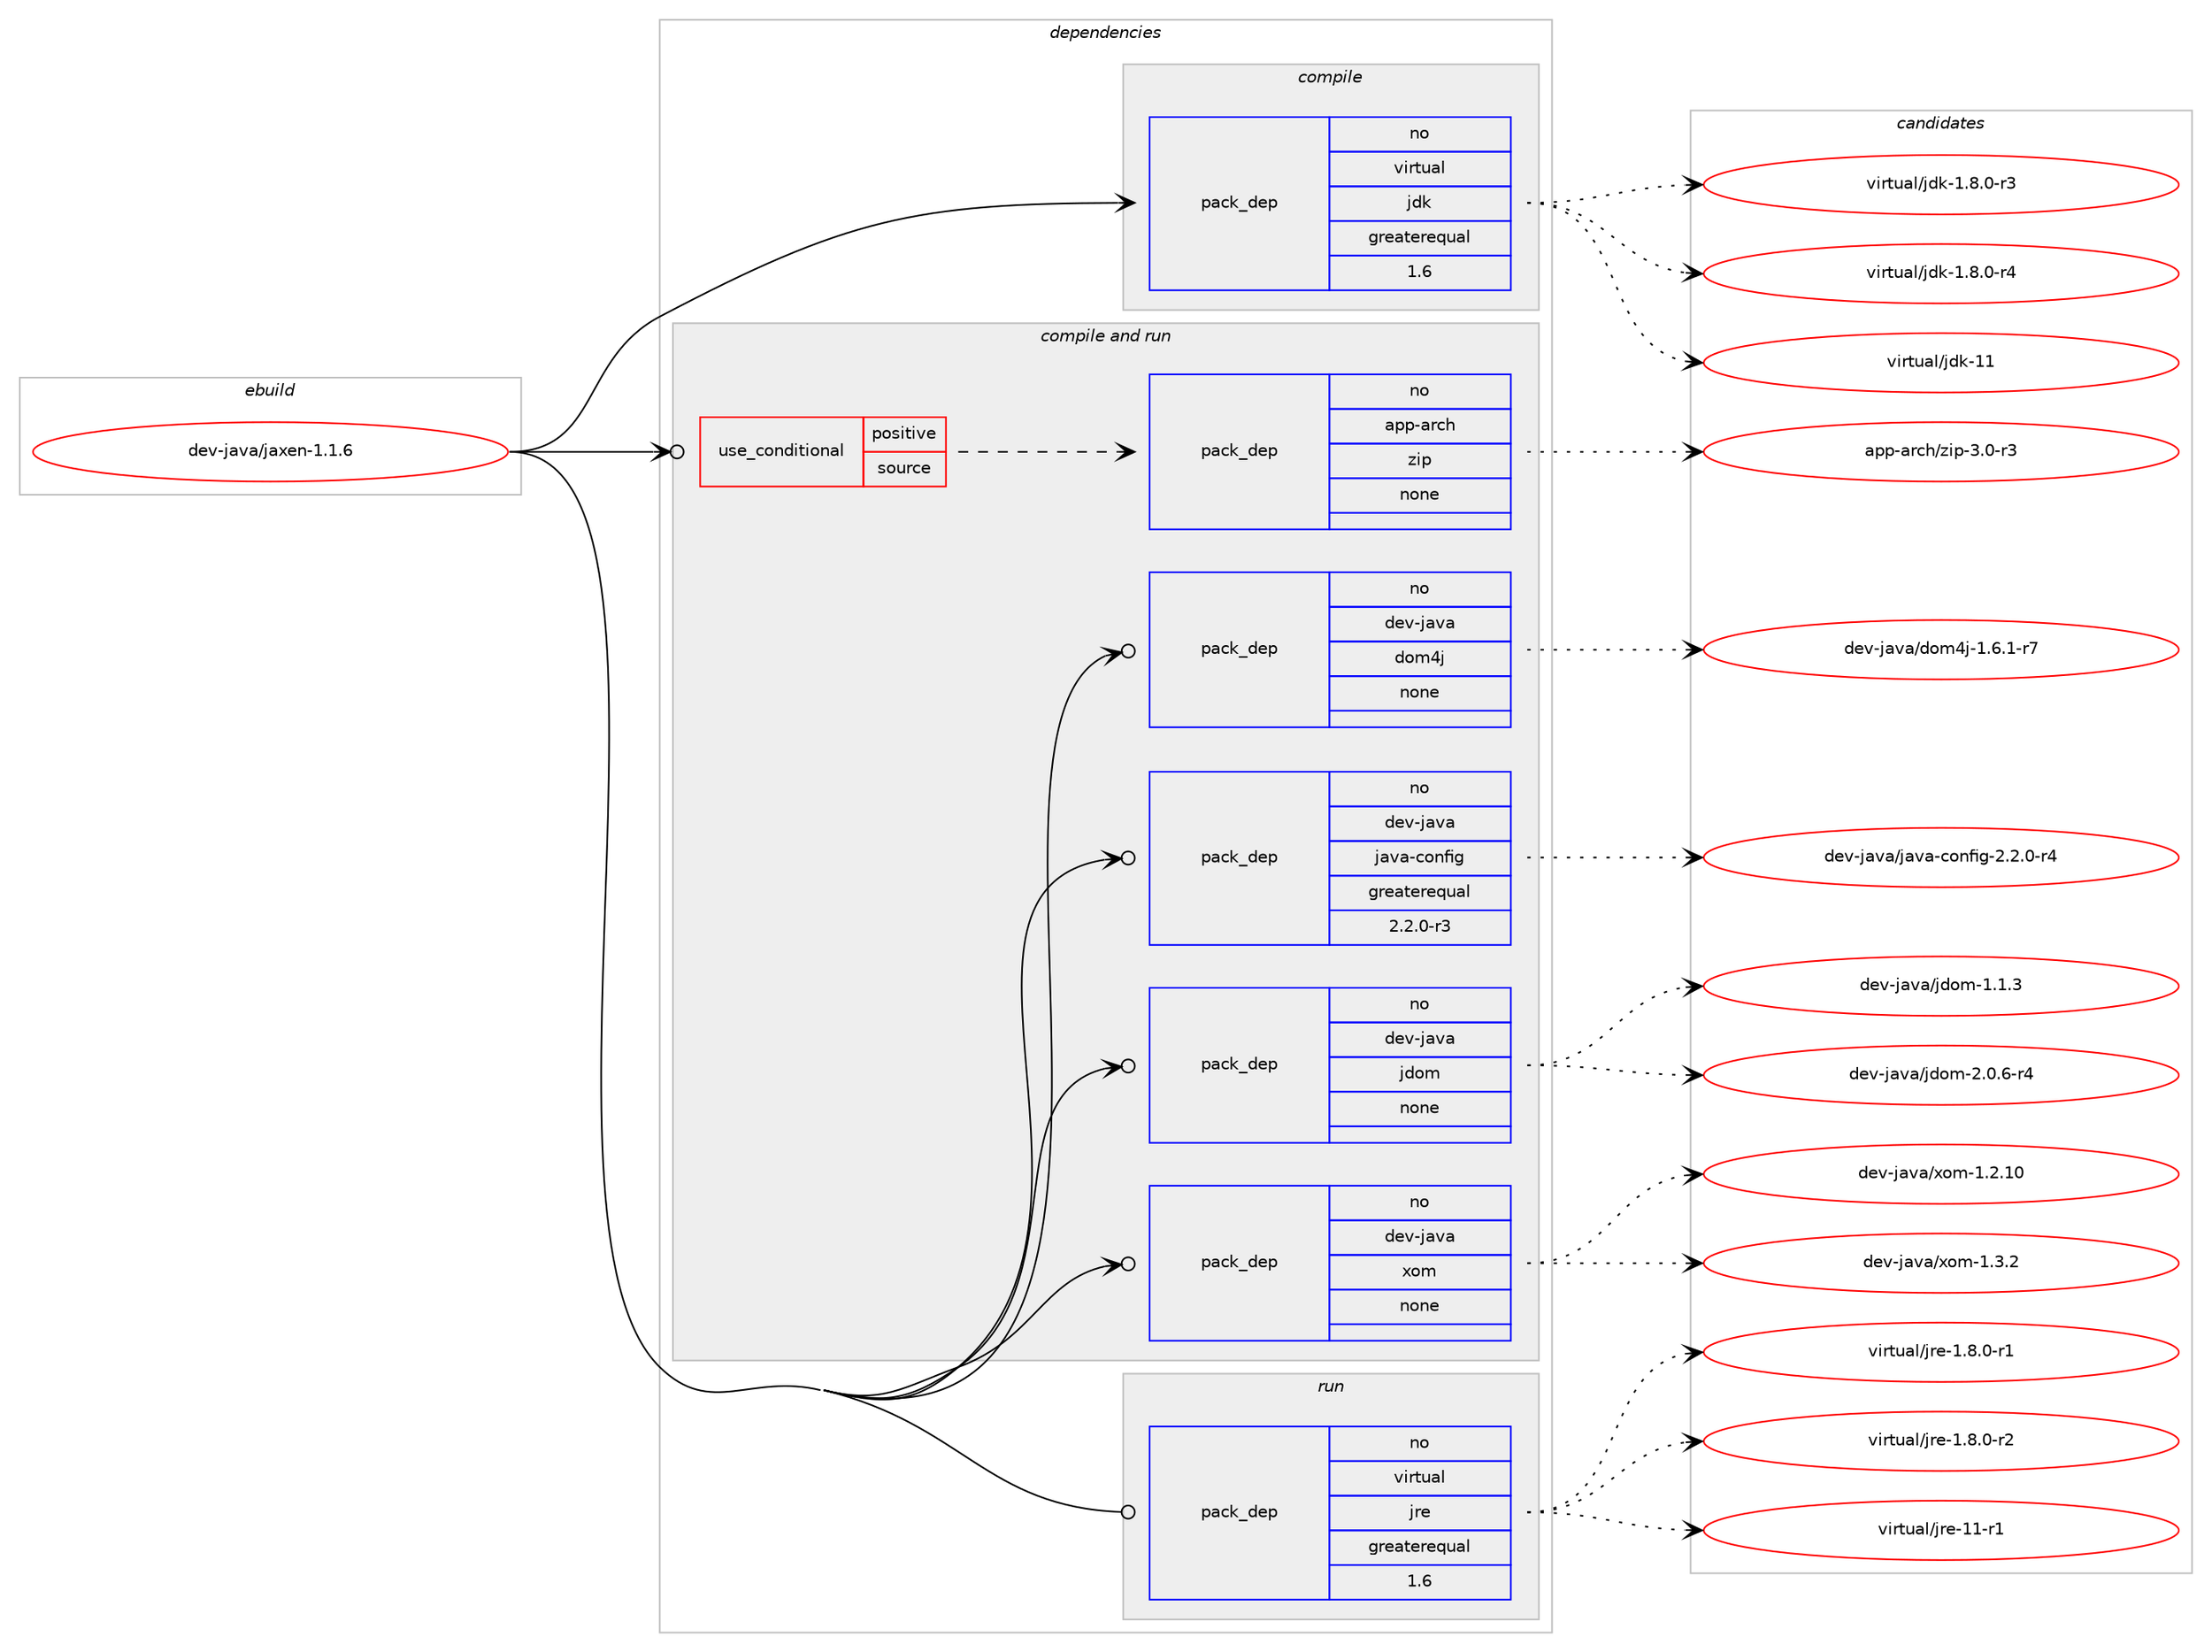 digraph prolog {

# *************
# Graph options
# *************

newrank=true;
concentrate=true;
compound=true;
graph [rankdir=LR,fontname=Helvetica,fontsize=10,ranksep=1.5];#, ranksep=2.5, nodesep=0.2];
edge  [arrowhead=vee];
node  [fontname=Helvetica,fontsize=10];

# **********
# The ebuild
# **********

subgraph cluster_leftcol {
color=gray;
rank=same;
label=<<i>ebuild</i>>;
id [label="dev-java/jaxen-1.1.6", color=red, width=4, href="../dev-java/jaxen-1.1.6.svg"];
}

# ****************
# The dependencies
# ****************

subgraph cluster_midcol {
color=gray;
label=<<i>dependencies</i>>;
subgraph cluster_compile {
fillcolor="#eeeeee";
style=filled;
label=<<i>compile</i>>;
subgraph pack413479 {
dependency553638 [label=<<TABLE BORDER="0" CELLBORDER="1" CELLSPACING="0" CELLPADDING="4" WIDTH="220"><TR><TD ROWSPAN="6" CELLPADDING="30">pack_dep</TD></TR><TR><TD WIDTH="110">no</TD></TR><TR><TD>virtual</TD></TR><TR><TD>jdk</TD></TR><TR><TD>greaterequal</TD></TR><TR><TD>1.6</TD></TR></TABLE>>, shape=none, color=blue];
}
id:e -> dependency553638:w [weight=20,style="solid",arrowhead="vee"];
}
subgraph cluster_compileandrun {
fillcolor="#eeeeee";
style=filled;
label=<<i>compile and run</i>>;
subgraph cond128982 {
dependency553639 [label=<<TABLE BORDER="0" CELLBORDER="1" CELLSPACING="0" CELLPADDING="4"><TR><TD ROWSPAN="3" CELLPADDING="10">use_conditional</TD></TR><TR><TD>positive</TD></TR><TR><TD>source</TD></TR></TABLE>>, shape=none, color=red];
subgraph pack413480 {
dependency553640 [label=<<TABLE BORDER="0" CELLBORDER="1" CELLSPACING="0" CELLPADDING="4" WIDTH="220"><TR><TD ROWSPAN="6" CELLPADDING="30">pack_dep</TD></TR><TR><TD WIDTH="110">no</TD></TR><TR><TD>app-arch</TD></TR><TR><TD>zip</TD></TR><TR><TD>none</TD></TR><TR><TD></TD></TR></TABLE>>, shape=none, color=blue];
}
dependency553639:e -> dependency553640:w [weight=20,style="dashed",arrowhead="vee"];
}
id:e -> dependency553639:w [weight=20,style="solid",arrowhead="odotvee"];
subgraph pack413481 {
dependency553641 [label=<<TABLE BORDER="0" CELLBORDER="1" CELLSPACING="0" CELLPADDING="4" WIDTH="220"><TR><TD ROWSPAN="6" CELLPADDING="30">pack_dep</TD></TR><TR><TD WIDTH="110">no</TD></TR><TR><TD>dev-java</TD></TR><TR><TD>dom4j</TD></TR><TR><TD>none</TD></TR><TR><TD></TD></TR></TABLE>>, shape=none, color=blue];
}
id:e -> dependency553641:w [weight=20,style="solid",arrowhead="odotvee"];
subgraph pack413482 {
dependency553642 [label=<<TABLE BORDER="0" CELLBORDER="1" CELLSPACING="0" CELLPADDING="4" WIDTH="220"><TR><TD ROWSPAN="6" CELLPADDING="30">pack_dep</TD></TR><TR><TD WIDTH="110">no</TD></TR><TR><TD>dev-java</TD></TR><TR><TD>java-config</TD></TR><TR><TD>greaterequal</TD></TR><TR><TD>2.2.0-r3</TD></TR></TABLE>>, shape=none, color=blue];
}
id:e -> dependency553642:w [weight=20,style="solid",arrowhead="odotvee"];
subgraph pack413483 {
dependency553643 [label=<<TABLE BORDER="0" CELLBORDER="1" CELLSPACING="0" CELLPADDING="4" WIDTH="220"><TR><TD ROWSPAN="6" CELLPADDING="30">pack_dep</TD></TR><TR><TD WIDTH="110">no</TD></TR><TR><TD>dev-java</TD></TR><TR><TD>jdom</TD></TR><TR><TD>none</TD></TR><TR><TD></TD></TR></TABLE>>, shape=none, color=blue];
}
id:e -> dependency553643:w [weight=20,style="solid",arrowhead="odotvee"];
subgraph pack413484 {
dependency553644 [label=<<TABLE BORDER="0" CELLBORDER="1" CELLSPACING="0" CELLPADDING="4" WIDTH="220"><TR><TD ROWSPAN="6" CELLPADDING="30">pack_dep</TD></TR><TR><TD WIDTH="110">no</TD></TR><TR><TD>dev-java</TD></TR><TR><TD>xom</TD></TR><TR><TD>none</TD></TR><TR><TD></TD></TR></TABLE>>, shape=none, color=blue];
}
id:e -> dependency553644:w [weight=20,style="solid",arrowhead="odotvee"];
}
subgraph cluster_run {
fillcolor="#eeeeee";
style=filled;
label=<<i>run</i>>;
subgraph pack413485 {
dependency553645 [label=<<TABLE BORDER="0" CELLBORDER="1" CELLSPACING="0" CELLPADDING="4" WIDTH="220"><TR><TD ROWSPAN="6" CELLPADDING="30">pack_dep</TD></TR><TR><TD WIDTH="110">no</TD></TR><TR><TD>virtual</TD></TR><TR><TD>jre</TD></TR><TR><TD>greaterequal</TD></TR><TR><TD>1.6</TD></TR></TABLE>>, shape=none, color=blue];
}
id:e -> dependency553645:w [weight=20,style="solid",arrowhead="odot"];
}
}

# **************
# The candidates
# **************

subgraph cluster_choices {
rank=same;
color=gray;
label=<<i>candidates</i>>;

subgraph choice413479 {
color=black;
nodesep=1;
choice11810511411611797108471061001074549465646484511451 [label="virtual/jdk-1.8.0-r3", color=red, width=4,href="../virtual/jdk-1.8.0-r3.svg"];
choice11810511411611797108471061001074549465646484511452 [label="virtual/jdk-1.8.0-r4", color=red, width=4,href="../virtual/jdk-1.8.0-r4.svg"];
choice1181051141161179710847106100107454949 [label="virtual/jdk-11", color=red, width=4,href="../virtual/jdk-11.svg"];
dependency553638:e -> choice11810511411611797108471061001074549465646484511451:w [style=dotted,weight="100"];
dependency553638:e -> choice11810511411611797108471061001074549465646484511452:w [style=dotted,weight="100"];
dependency553638:e -> choice1181051141161179710847106100107454949:w [style=dotted,weight="100"];
}
subgraph choice413480 {
color=black;
nodesep=1;
choice9711211245971149910447122105112455146484511451 [label="app-arch/zip-3.0-r3", color=red, width=4,href="../app-arch/zip-3.0-r3.svg"];
dependency553640:e -> choice9711211245971149910447122105112455146484511451:w [style=dotted,weight="100"];
}
subgraph choice413481 {
color=black;
nodesep=1;
choice10010111845106971189747100111109521064549465446494511455 [label="dev-java/dom4j-1.6.1-r7", color=red, width=4,href="../dev-java/dom4j-1.6.1-r7.svg"];
dependency553641:e -> choice10010111845106971189747100111109521064549465446494511455:w [style=dotted,weight="100"];
}
subgraph choice413482 {
color=black;
nodesep=1;
choice10010111845106971189747106971189745991111101021051034550465046484511452 [label="dev-java/java-config-2.2.0-r4", color=red, width=4,href="../dev-java/java-config-2.2.0-r4.svg"];
dependency553642:e -> choice10010111845106971189747106971189745991111101021051034550465046484511452:w [style=dotted,weight="100"];
}
subgraph choice413483 {
color=black;
nodesep=1;
choice10010111845106971189747106100111109454946494651 [label="dev-java/jdom-1.1.3", color=red, width=4,href="../dev-java/jdom-1.1.3.svg"];
choice100101118451069711897471061001111094550464846544511452 [label="dev-java/jdom-2.0.6-r4", color=red, width=4,href="../dev-java/jdom-2.0.6-r4.svg"];
dependency553643:e -> choice10010111845106971189747106100111109454946494651:w [style=dotted,weight="100"];
dependency553643:e -> choice100101118451069711897471061001111094550464846544511452:w [style=dotted,weight="100"];
}
subgraph choice413484 {
color=black;
nodesep=1;
choice1001011184510697118974712011110945494650464948 [label="dev-java/xom-1.2.10", color=red, width=4,href="../dev-java/xom-1.2.10.svg"];
choice10010111845106971189747120111109454946514650 [label="dev-java/xom-1.3.2", color=red, width=4,href="../dev-java/xom-1.3.2.svg"];
dependency553644:e -> choice1001011184510697118974712011110945494650464948:w [style=dotted,weight="100"];
dependency553644:e -> choice10010111845106971189747120111109454946514650:w [style=dotted,weight="100"];
}
subgraph choice413485 {
color=black;
nodesep=1;
choice11810511411611797108471061141014549465646484511449 [label="virtual/jre-1.8.0-r1", color=red, width=4,href="../virtual/jre-1.8.0-r1.svg"];
choice11810511411611797108471061141014549465646484511450 [label="virtual/jre-1.8.0-r2", color=red, width=4,href="../virtual/jre-1.8.0-r2.svg"];
choice11810511411611797108471061141014549494511449 [label="virtual/jre-11-r1", color=red, width=4,href="../virtual/jre-11-r1.svg"];
dependency553645:e -> choice11810511411611797108471061141014549465646484511449:w [style=dotted,weight="100"];
dependency553645:e -> choice11810511411611797108471061141014549465646484511450:w [style=dotted,weight="100"];
dependency553645:e -> choice11810511411611797108471061141014549494511449:w [style=dotted,weight="100"];
}
}

}
